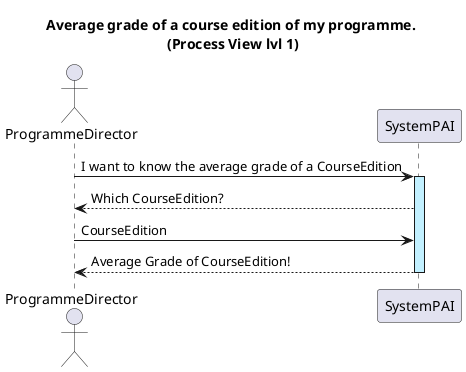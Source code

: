 @startuml
title Average grade of a course edition of my programme. \n(Process View lvl 1)

actor ProgrammeDirector as PD
participant SystemPAI as System

PD -> System ++ #application: I want to know the average grade of a CourseEdition
System --> PD: Which CourseEdition?
PD -> System: CourseEdition
System --> PD --: Average Grade of CourseEdition!
@enduml